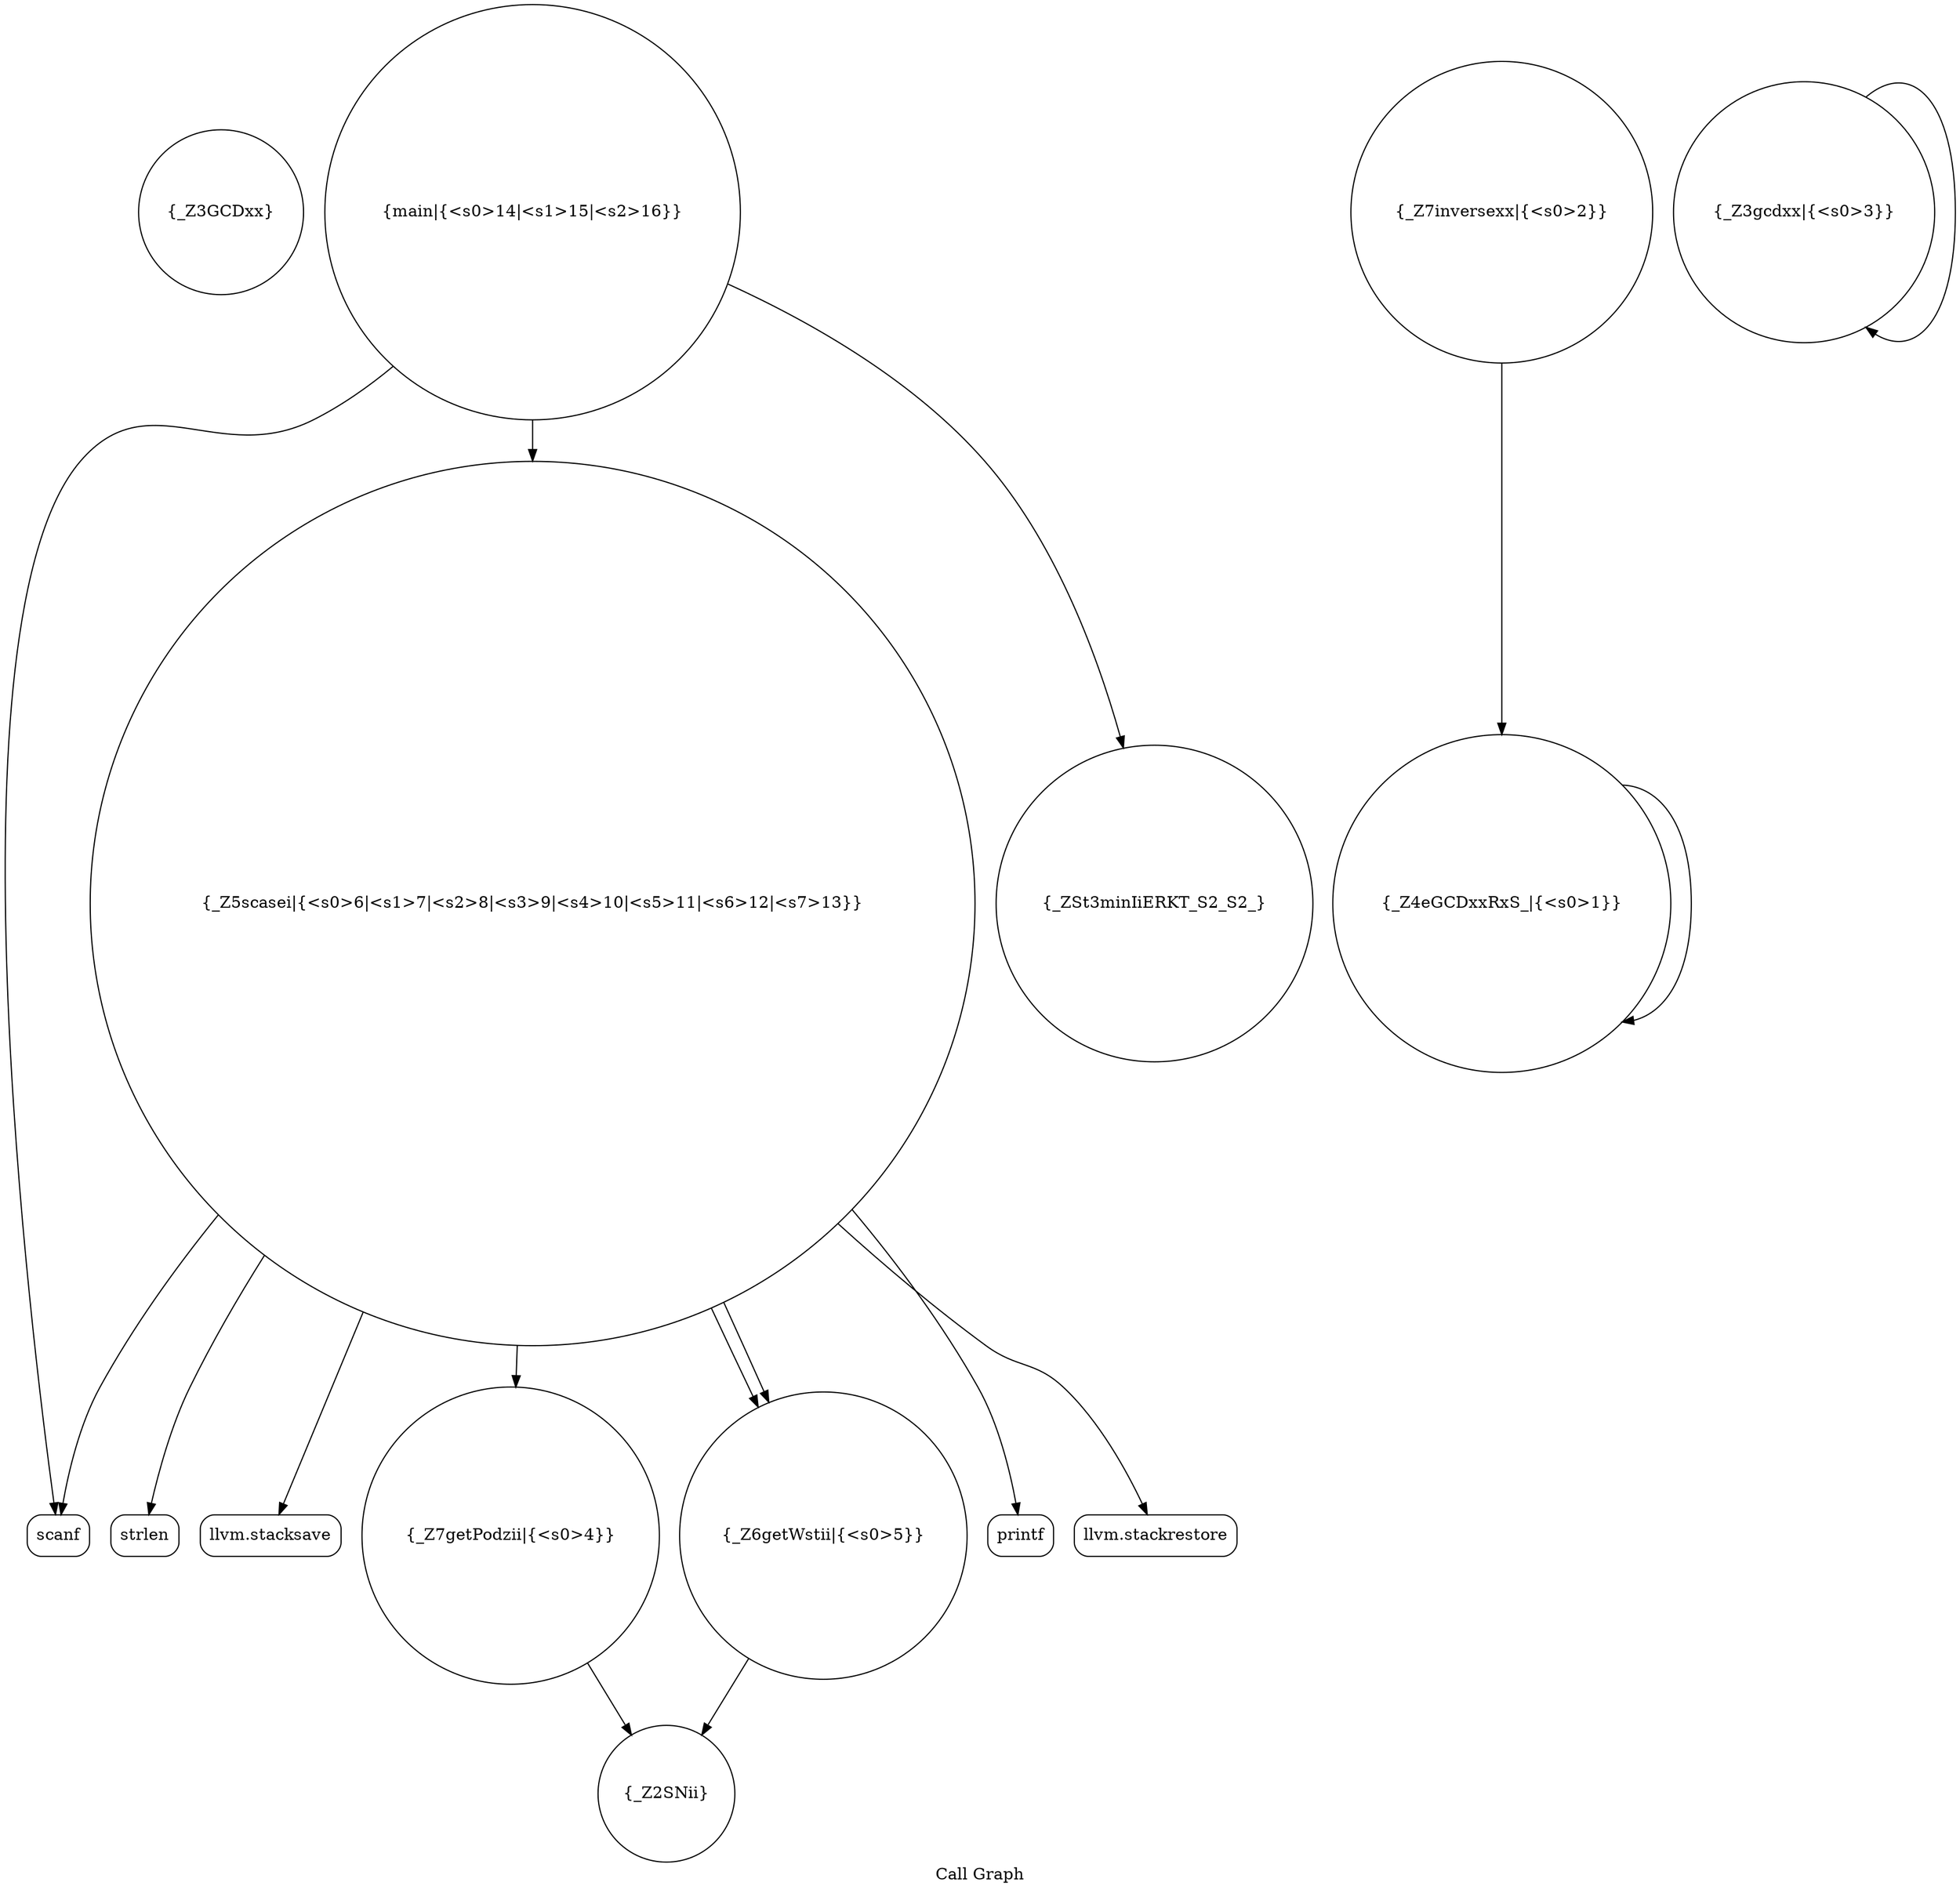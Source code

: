 digraph "Call Graph" {
	label="Call Graph";

	Node0x55838fa1f140 [shape=record,shape=circle,label="{_Z3GCDxx}"];
	Node0x55838fa1f8d0 [shape=record,shape=circle,label="{_Z5scasei|{<s0>6|<s1>7|<s2>8|<s3>9|<s4>10|<s5>11|<s6>12|<s7>13}}"];
	Node0x55838fa1f8d0:s0 -> Node0x55838fa1f950[color=black];
	Node0x55838fa1f8d0:s1 -> Node0x55838fa1f9d0[color=black];
	Node0x55838fa1f8d0:s2 -> Node0x55838fa1fa50[color=black];
	Node0x55838fa1f8d0:s3 -> Node0x55838fa1f7d0[color=black];
	Node0x55838fa1f8d0:s4 -> Node0x55838fa1f850[color=black];
	Node0x55838fa1f8d0:s5 -> Node0x55838fa1f850[color=black];
	Node0x55838fa1f8d0:s6 -> Node0x55838fa1fad0[color=black];
	Node0x55838fa1f8d0:s7 -> Node0x55838fa1fb50[color=black];
	Node0x55838fa1fc50 [shape=record,shape=circle,label="{_ZSt3minIiERKT_S2_S2_}"];
	Node0x55838fa1f650 [shape=record,shape=circle,label="{_Z7inversexx|{<s0>2}}"];
	Node0x55838fa1f650:s0 -> Node0x55838fa1f5d0[color=black];
	Node0x55838fa1f9d0 [shape=record,shape=Mrecord,label="{strlen}"];
	Node0x55838fa1f750 [shape=record,shape=circle,label="{_Z2SNii}"];
	Node0x55838fa1fad0 [shape=record,shape=Mrecord,label="{printf}"];
	Node0x55838fa1f850 [shape=record,shape=circle,label="{_Z6getWstii|{<s0>5}}"];
	Node0x55838fa1f850:s0 -> Node0x55838fa1f750[color=black];
	Node0x55838fa1fbd0 [shape=record,shape=circle,label="{main|{<s0>14|<s1>15|<s2>16}}"];
	Node0x55838fa1fbd0:s0 -> Node0x55838fa1fc50[color=black];
	Node0x55838fa1fbd0:s1 -> Node0x55838fa1f950[color=black];
	Node0x55838fa1fbd0:s2 -> Node0x55838fa1f8d0[color=black];
	Node0x55838fa1f5d0 [shape=record,shape=circle,label="{_Z4eGCDxxRxS_|{<s0>1}}"];
	Node0x55838fa1f5d0:s0 -> Node0x55838fa1f5d0[color=black];
	Node0x55838fa1f950 [shape=record,shape=Mrecord,label="{scanf}"];
	Node0x55838fa1f6d0 [shape=record,shape=circle,label="{_Z3gcdxx|{<s0>3}}"];
	Node0x55838fa1f6d0:s0 -> Node0x55838fa1f6d0[color=black];
	Node0x55838fa1fa50 [shape=record,shape=Mrecord,label="{llvm.stacksave}"];
	Node0x55838fa1f7d0 [shape=record,shape=circle,label="{_Z7getPodzii|{<s0>4}}"];
	Node0x55838fa1f7d0:s0 -> Node0x55838fa1f750[color=black];
	Node0x55838fa1fb50 [shape=record,shape=Mrecord,label="{llvm.stackrestore}"];
}
